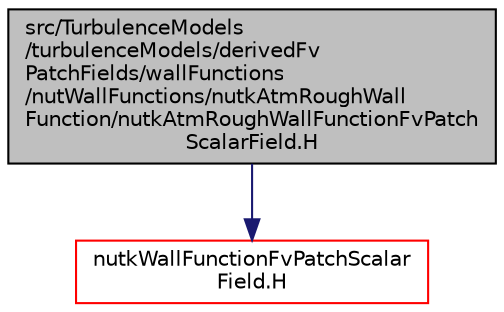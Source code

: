 digraph "src/TurbulenceModels/turbulenceModels/derivedFvPatchFields/wallFunctions/nutWallFunctions/nutkAtmRoughWallFunction/nutkAtmRoughWallFunctionFvPatchScalarField.H"
{
  bgcolor="transparent";
  edge [fontname="Helvetica",fontsize="10",labelfontname="Helvetica",labelfontsize="10"];
  node [fontname="Helvetica",fontsize="10",shape=record];
  Node1 [label="src/TurbulenceModels\l/turbulenceModels/derivedFv\lPatchFields/wallFunctions\l/nutWallFunctions/nutkAtmRoughWall\lFunction/nutkAtmRoughWallFunctionFvPatch\lScalarField.H",height=0.2,width=0.4,color="black", fillcolor="grey75", style="filled", fontcolor="black"];
  Node1 -> Node2 [color="midnightblue",fontsize="10",style="solid",fontname="Helvetica"];
  Node2 [label="nutkWallFunctionFvPatchScalar\lField.H",height=0.2,width=0.4,color="red",URL="$a10855.html"];
}
